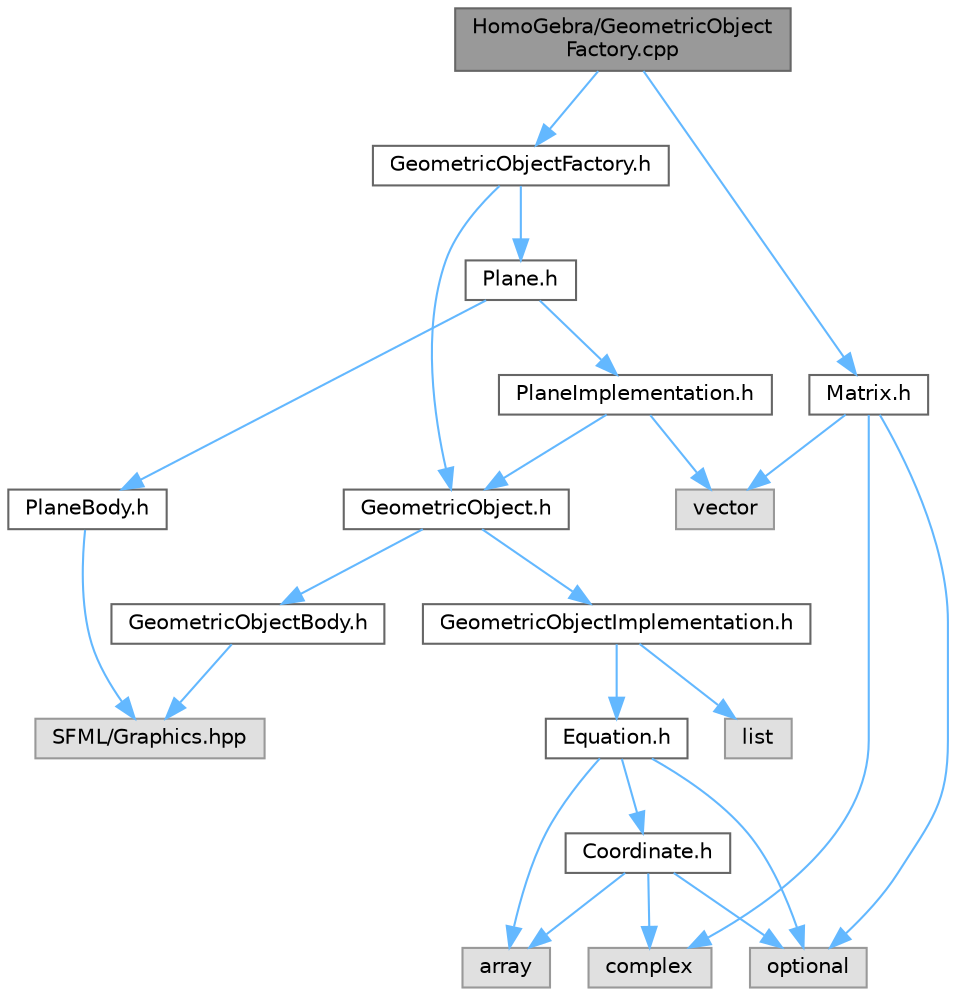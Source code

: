 digraph "HomoGebra/GeometricObjectFactory.cpp"
{
 // LATEX_PDF_SIZE
  bgcolor="transparent";
  edge [fontname=Helvetica,fontsize=10,labelfontname=Helvetica,labelfontsize=10];
  node [fontname=Helvetica,fontsize=10,shape=box,height=0.2,width=0.9];
  Node1 [label="HomoGebra/GeometricObject\lFactory.cpp",height=0.2,width=0.4,color="gray40", fillcolor="grey60", style="filled", fontcolor="black",tooltip=" "];
  Node1 -> Node2 [color="steelblue1",style="solid"];
  Node2 [label="GeometricObjectFactory.h",height=0.2,width=0.4,color="grey40", fillcolor="white", style="filled",URL="$_geometric_object_factory_8h.html",tooltip=" "];
  Node2 -> Node3 [color="steelblue1",style="solid"];
  Node3 [label="GeometricObject.h",height=0.2,width=0.4,color="grey40", fillcolor="white", style="filled",URL="$_geometric_object_8h.html",tooltip=" "];
  Node3 -> Node4 [color="steelblue1",style="solid"];
  Node4 [label="GeometricObjectBody.h",height=0.2,width=0.4,color="grey40", fillcolor="white", style="filled",URL="$_geometric_object_body_8h.html",tooltip=" "];
  Node4 -> Node5 [color="steelblue1",style="solid"];
  Node5 [label="SFML/Graphics.hpp",height=0.2,width=0.4,color="grey60", fillcolor="#E0E0E0", style="filled",tooltip=" "];
  Node3 -> Node6 [color="steelblue1",style="solid"];
  Node6 [label="GeometricObjectImplementation.h",height=0.2,width=0.4,color="grey40", fillcolor="white", style="filled",URL="$_geometric_object_implementation_8h.html",tooltip=" "];
  Node6 -> Node7 [color="steelblue1",style="solid"];
  Node7 [label="list",height=0.2,width=0.4,color="grey60", fillcolor="#E0E0E0", style="filled",tooltip=" "];
  Node6 -> Node8 [color="steelblue1",style="solid"];
  Node8 [label="Equation.h",height=0.2,width=0.4,color="grey40", fillcolor="white", style="filled",URL="$_equation_8h.html",tooltip=" "];
  Node8 -> Node9 [color="steelblue1",style="solid"];
  Node9 [label="array",height=0.2,width=0.4,color="grey60", fillcolor="#E0E0E0", style="filled",tooltip=" "];
  Node8 -> Node10 [color="steelblue1",style="solid"];
  Node10 [label="optional",height=0.2,width=0.4,color="grey60", fillcolor="#E0E0E0", style="filled",tooltip=" "];
  Node8 -> Node11 [color="steelblue1",style="solid"];
  Node11 [label="Coordinate.h",height=0.2,width=0.4,color="grey40", fillcolor="white", style="filled",URL="$_coordinate_8h.html",tooltip=" "];
  Node11 -> Node12 [color="steelblue1",style="solid"];
  Node12 [label="complex",height=0.2,width=0.4,color="grey60", fillcolor="#E0E0E0", style="filled",tooltip=" "];
  Node11 -> Node9 [color="steelblue1",style="solid"];
  Node11 -> Node10 [color="steelblue1",style="solid"];
  Node2 -> Node13 [color="steelblue1",style="solid"];
  Node13 [label="Plane.h",height=0.2,width=0.4,color="grey40", fillcolor="white", style="filled",URL="$_plane_8h.html",tooltip=" "];
  Node13 -> Node14 [color="steelblue1",style="solid"];
  Node14 [label="PlaneImplementation.h",height=0.2,width=0.4,color="grey40", fillcolor="white", style="filled",URL="$_plane_implementation_8h.html",tooltip=" "];
  Node14 -> Node15 [color="steelblue1",style="solid"];
  Node15 [label="vector",height=0.2,width=0.4,color="grey60", fillcolor="#E0E0E0", style="filled",tooltip=" "];
  Node14 -> Node3 [color="steelblue1",style="solid"];
  Node13 -> Node16 [color="steelblue1",style="solid"];
  Node16 [label="PlaneBody.h",height=0.2,width=0.4,color="grey40", fillcolor="white", style="filled",URL="$_plane_body_8h.html",tooltip=" "];
  Node16 -> Node5 [color="steelblue1",style="solid"];
  Node1 -> Node17 [color="steelblue1",style="solid"];
  Node17 [label="Matrix.h",height=0.2,width=0.4,color="grey40", fillcolor="white", style="filled",URL="$_matrix_8h.html",tooltip=" "];
  Node17 -> Node12 [color="steelblue1",style="solid"];
  Node17 -> Node15 [color="steelblue1",style="solid"];
  Node17 -> Node10 [color="steelblue1",style="solid"];
}
